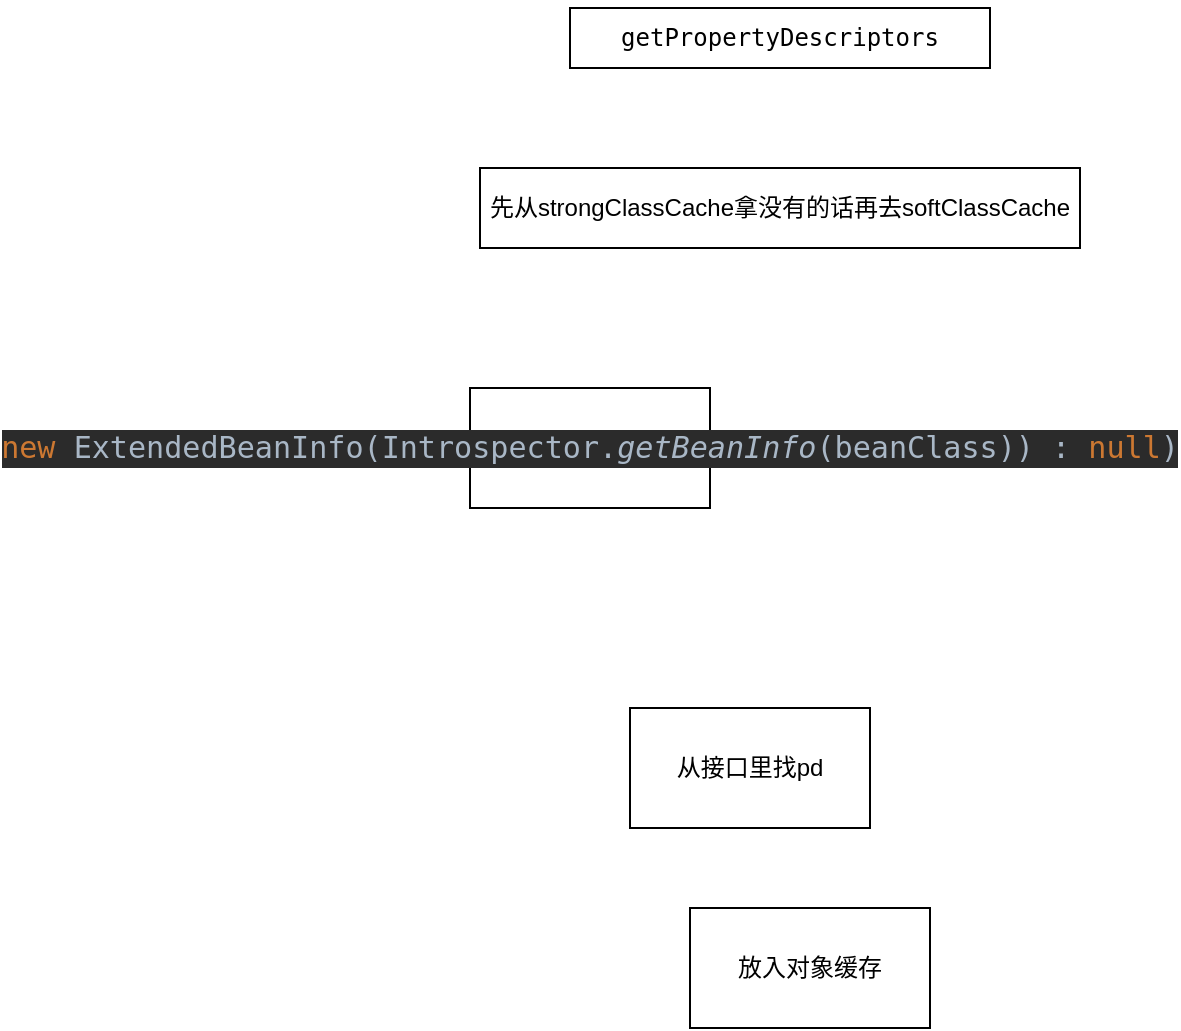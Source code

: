 <mxfile version="15.9.6" type="github"><diagram id="bmIyqM86-vBnmgH67K9A" name="Page-1"><mxGraphModel dx="1422" dy="762" grid="1" gridSize="10" guides="1" tooltips="1" connect="1" arrows="1" fold="1" page="1" pageScale="1" pageWidth="827" pageHeight="1169" math="0" shadow="0"><root><mxCell id="0"/><mxCell id="1" parent="0"/><mxCell id="1r-De4f62daU4XzCUyYC-2" value="&lt;pre&gt;getPropertyDescriptors&lt;/pre&gt;" style="whiteSpace=wrap;html=1;" vertex="1" parent="1"><mxGeometry x="340" y="40" width="210" height="30" as="geometry"/></mxCell><mxCell id="1r-De4f62daU4XzCUyYC-8" value="先从strongClassCache拿没有的话再去softClassCache" style="whiteSpace=wrap;html=1;" vertex="1" parent="1"><mxGeometry x="295" y="120" width="300" height="40" as="geometry"/></mxCell><mxCell id="1r-De4f62daU4XzCUyYC-10" value="&lt;pre style=&quot;background-color: #2b2b2b ; color: #a9b7c6 ; font-family: &amp;#34;fira code&amp;#34; , monospace ; font-size: 11.3pt&quot;&gt;&lt;span style=&quot;color: #cc7832&quot;&gt;new &lt;/span&gt;ExtendedBeanInfo(Introspector.&lt;span style=&quot;font-style: italic&quot;&gt;getBeanInfo&lt;/span&gt;(beanClass)) : &lt;span style=&quot;color: #cc7832&quot;&gt;null&lt;/span&gt;)&lt;/pre&gt;" style="whiteSpace=wrap;html=1;" vertex="1" parent="1"><mxGeometry x="290" y="230" width="120" height="60" as="geometry"/></mxCell><mxCell id="1r-De4f62daU4XzCUyYC-11" value="从接口里找pd" style="whiteSpace=wrap;html=1;" vertex="1" parent="1"><mxGeometry x="370" y="390" width="120" height="60" as="geometry"/></mxCell><mxCell id="1r-De4f62daU4XzCUyYC-12" value="放入对象缓存" style="whiteSpace=wrap;html=1;" vertex="1" parent="1"><mxGeometry x="400" y="490" width="120" height="60" as="geometry"/></mxCell></root></mxGraphModel></diagram></mxfile>